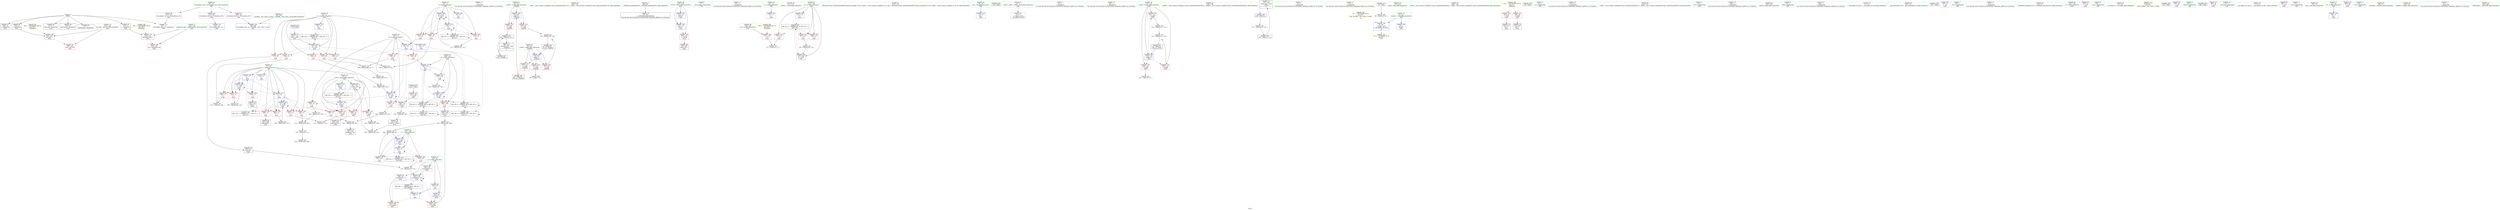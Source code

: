 digraph "SVFG" {
	label="SVFG";

	Node0x5627ead094c0 [shape=record,color=grey,label="{NodeID: 0\nNullPtr}"];
	Node0x5627ead094c0 -> Node0x5627ead1daf0[style=solid];
	Node0x5627ead094c0 -> Node0x5627ead1dbf0[style=solid];
	Node0x5627ead094c0 -> Node0x5627ead1dcc0[style=solid];
	Node0x5627ead094c0 -> Node0x5627ead1dd90[style=solid];
	Node0x5627ead094c0 -> Node0x5627ead1de60[style=solid];
	Node0x5627ead094c0 -> Node0x5627ead1df30[style=solid];
	Node0x5627ead094c0 -> Node0x5627ead239a0[style=solid];
	Node0x5627ead24c80 [shape=record,color=blue,label="{NodeID: 180\n14\<--273\nj\<--inc26\nmain\n}"];
	Node0x5627ead24c80 -> Node0x5627ead1c570[style=dashed];
	Node0x5627ead24c80 -> Node0x5627ead1c640[style=dashed];
	Node0x5627ead24c80 -> Node0x5627ead1c710[style=dashed];
	Node0x5627ead24c80 -> Node0x5627ead247a0[style=dashed];
	Node0x5627ead24c80 -> Node0x5627ead24c80[style=dashed];
	Node0x5627ead24c80 -> Node0x5627ead35db0[style=dashed];
	Node0x5627ead1bcf0 [shape=record,color=purple,label="{NodeID: 97\n346\<--46\nllvm.global_ctors_1\<--llvm.global_ctors\nGlob }"];
	Node0x5627ead1bcf0 -> Node0x5627ead238a0[style=solid];
	Node0x5627ead0bcf0 [shape=record,color=green,label="{NodeID: 14\n77\<--1\n\<--dummyObj\nCan only get source location for instruction, argument, global var or function.}"];
	Node0x5627ead1c8b0 [shape=record,color=red,label="{NodeID: 111\n246\<--16\n\<--k\nmain\n}"];
	Node0x5627ead1c8b0 -> Node0x5627ead29680[style=solid];
	Node0x5627ead1a8e0 [shape=record,color=green,label="{NodeID: 28\n20\<--21\nn\<--n_field_insensitive\nGlob }"];
	Node0x5627ead1a8e0 -> Node0x5627ead1ca50[style=solid];
	Node0x5627ead1a8e0 -> Node0x5627ead1cb20[style=solid];
	Node0x5627ead1a8e0 -> Node0x5627ead21570[style=solid];
	Node0x5627ead1a8e0 -> Node0x5627ead21640[style=solid];
	Node0x5627ead1a8e0 -> Node0x5627ead21710[style=solid];
	Node0x5627ead1a8e0 -> Node0x5627ead217e0[style=solid];
	Node0x5627ead1a8e0 -> Node0x5627ead233a0[style=solid];
	Node0x5627ead1a8e0 -> Node0x5627ead24050[style=solid];
	Node0x5627ead21d90 [shape=record,color=red,label="{NodeID: 125\n107\<--91\n\<--x.addr\n_Z3gcdxx\n}"];
	Node0x5627ead21d90 -> Node0x5627ead28c60[style=solid];
	Node0x5627ead1b6b0 [shape=record,color=green,label="{NodeID: 42\n93\<--94\ny.addr\<--y.addr_field_insensitive\n_Z3gcdxx\n}"];
	Node0x5627ead1b6b0 -> Node0x5627ead21e60[style=solid];
	Node0x5627ead1b6b0 -> Node0x5627ead21f30[style=solid];
	Node0x5627ead1b6b0 -> Node0x5627ead22000[style=solid];
	Node0x5627ead1b6b0 -> Node0x5627ead23c40[style=solid];
	Node0x5627ead228f0 [shape=record,color=red,label="{NodeID: 139\n268\<--147\n\<--t\nmain\n}"];
	Node0x5627ead228f0 -> Node0x5627ead2ad00[style=solid];
	Node0x5627ead1d2f0 [shape=record,color=green,label="{NodeID: 56\n166\<--167\n_ZNSt7__cxx1112basic_stringIcSt11char_traitsIcESaIcEEC1Ev\<--_ZNSt7__cxx1112basic_stringIcSt11char_traitsIcESaIcEEC1Ev_field_insensitive\n}"];
	Node0x5627ead29980 [shape=record,color=grey,label="{NodeID: 236\n241 = Binary(238, 240, )\n}"];
	Node0x5627ead29980 -> Node0x5627ead2b480[style=solid];
	Node0x5627ead235a0 [shape=record,color=blue,label="{NodeID: 153\n24\<--12\nmask\<--\nGlob }"];
	Node0x5627ead235a0 -> Node0x5627ead36cb0[style=dashed];
	Node0x5627ead1e000 [shape=record,color=black,label="{NodeID: 70\n59\<--60\n\<--_ZNSt8ios_base4InitD1Ev\nCan only get source location for instruction, argument, global var or function.}"];
	Node0x5627ead4ec30 [shape=record,color=black,label="{NodeID: 333\n105 = PHI(88, )\n}"];
	Node0x5627ead4ec30 -> Node0x5627ead28c60[style=solid];
	Node0x5627ead2ae80 [shape=record,color=grey,label="{NodeID: 250\n104 = Binary(102, 103, )\n|{<s0>4}}"];
	Node0x5627ead2ae80:s0 -> Node0x5627ead50600[style=solid,color=red];
	Node0x5627ead241f0 [shape=record,color=blue,label="{NodeID: 167\n24\<--202\nmask\<--add\nmain\n}"];
	Node0x5627ead241f0 -> Node0x5627ead218b0[style=dashed];
	Node0x5627ead241f0 -> Node0x5627ead21980[style=dashed];
	Node0x5627ead241f0 -> Node0x5627ead21a50[style=dashed];
	Node0x5627ead241f0 -> Node0x5627ead241f0[style=dashed];
	Node0x5627ead241f0 -> Node0x5627ead36cb0[style=dashed];
	Node0x5627ead1eb90 [shape=record,color=black,label="{NodeID: 84\n134\<--307\nmain_ret\<--\nmain\n}"];
	Node0x5627ead19e50 [shape=record,color=green,label="{NodeID: 1\n7\<--1\n__dso_handle\<--dummyObj\nGlob }"];
	Node0x5627ead358b0 [shape=record,color=black,label="{NodeID: 264\nMR_12V_2 = PHI(MR_12V_7, MR_12V_1, )\npts\{13 \}\n}"];
	Node0x5627ead358b0 -> Node0x5627ead24120[style=dashed];
	Node0x5627ead24d50 [shape=record,color=blue,label="{NodeID: 181\n282\<--279\narrayidx30\<--div\nmain\n}"];
	Node0x5627ead24d50 -> Node0x5627ead22d00[style=dashed];
	Node0x5627ead24d50 -> Node0x5627ead22dd0[style=dashed];
	Node0x5627ead24d50 -> Node0x5627ead24d50[style=dashed];
	Node0x5627ead24d50 -> Node0x5627ead380b0[style=dashed];
	Node0x5627ead1bdf0 [shape=record,color=purple,label="{NodeID: 98\n347\<--46\nllvm.global_ctors_2\<--llvm.global_ctors\nGlob }"];
	Node0x5627ead1bdf0 -> Node0x5627ead239a0[style=solid];
	Node0x5627ead0c210 [shape=record,color=green,label="{NodeID: 15\n81\<--1\n\<--dummyObj\nCan only get source location for instruction, argument, global var or function.}"];
	Node0x5627ead1c980 [shape=record,color=red,label="{NodeID: 112\n259\<--16\n\<--k\nmain\n}"];
	Node0x5627ead1c980 -> Node0x5627ead2a100[style=solid];
	Node0x5627ead1a9e0 [shape=record,color=green,label="{NodeID: 29\n22\<--23\nl\<--l_field_insensitive\nGlob }"];
	Node0x5627ead1a9e0 -> Node0x5627ead234a0[style=solid];
	Node0x5627ead21e60 [shape=record,color=red,label="{NodeID: 126\n97\<--93\n\<--y.addr\n_Z3gcdxx\n}"];
	Node0x5627ead21e60 -> Node0x5627ead2bd80[style=solid];
	Node0x5627ead1b780 [shape=record,color=green,label="{NodeID: 43\n111\<--112\n_Z2bci\<--_Z2bci_field_insensitive\n}"];
	Node0x5627ead40410 [shape=record,color=yellow,style=double,label="{NodeID: 306\n26V_1 = ENCHI(MR_26V_0)\npts\{140 \}\nFun[main]}"];
	Node0x5627ead40410 -> Node0x5627ead22680[style=dashed];
	Node0x5627ead229c0 [shape=record,color=red,label="{NodeID: 140\n276\<--147\n\<--t\nmain\n}"];
	Node0x5627ead229c0 -> Node0x5627ead2b300[style=solid];
	Node0x5627ead1d3f0 [shape=record,color=green,label="{NodeID: 57\n175\<--176\n_ZStrsIcSt11char_traitsIcESaIcEERSt13basic_istreamIT_T0_ES7_RNSt7__cxx1112basic_stringIS4_S5_T1_EE\<--_ZStrsIcSt11char_traitsIcESaIcEERSt13basic_istreamIT_T0_ES7_RNSt7__cxx1112basic_stringIS4_S5_T1_EE_field_insensitive\n}"];
	Node0x5627ead29b00 [shape=record,color=grey,label="{NodeID: 237\n240 = Binary(123, 239, )\n}"];
	Node0x5627ead29b00 -> Node0x5627ead29980[style=solid];
	Node0x5627ead236a0 [shape=record,color=blue,label="{NodeID: 154\n29\<--9\nans\<--\nGlob }"];
	Node0x5627ead1e100 [shape=record,color=black,label="{NodeID: 71\n88\<--109\n_Z3gcdxx_ret\<--cond\n_Z3gcdxx\n|{<s0>4}}"];
	Node0x5627ead1e100:s0 -> Node0x5627ead4ec30[style=solid,color=blue];
	Node0x5627ead4f8f0 [shape=record,color=black,label="{NodeID: 334\n174 = PHI()\n}"];
	Node0x5627ead2b000 [shape=record,color=grey,label="{NodeID: 251\n267 = Binary(264, 266, )\n}"];
	Node0x5627ead2b000 -> Node0x5627ead2ad00[style=solid];
	Node0x5627ead242c0 [shape=record,color=blue,label="{NodeID: 168\n11\<--206\ni\<--inc\nmain\n}"];
	Node0x5627ead242c0 -> Node0x5627ead1bef0[style=dashed];
	Node0x5627ead242c0 -> Node0x5627ead1bfc0[style=dashed];
	Node0x5627ead242c0 -> Node0x5627ead1c090[style=dashed];
	Node0x5627ead242c0 -> Node0x5627ead242c0[style=dashed];
	Node0x5627ead242c0 -> Node0x5627ead24600[style=dashed];
	Node0x5627ead1ec60 [shape=record,color=purple,label="{NodeID: 85\n57\<--4\n\<--_ZStL8__ioinit\n__cxx_global_var_init\n}"];
	Node0x5627ead0c970 [shape=record,color=green,label="{NodeID: 2\n9\<--1\n\<--dummyObj\nCan only get source location for instruction, argument, global var or function.}"];
	Node0x5627ead35db0 [shape=record,color=black,label="{NodeID: 265\nMR_14V_2 = PHI(MR_14V_3, MR_14V_1, )\npts\{15 \}\n}"];
	Node0x5627ead35db0 -> Node0x5627ead247a0[style=dashed];
	Node0x5627ead35db0 -> Node0x5627ead35db0[style=dashed];
	Node0x5627ead24e20 [shape=record,color=blue,label="{NodeID: 182\n11\<--286\ni\<--inc32\nmain\n}"];
	Node0x5627ead24e20 -> Node0x5627ead1c160[style=dashed];
	Node0x5627ead24e20 -> Node0x5627ead1c230[style=dashed];
	Node0x5627ead24e20 -> Node0x5627ead1c300[style=dashed];
	Node0x5627ead24e20 -> Node0x5627ead1c3d0[style=dashed];
	Node0x5627ead24e20 -> Node0x5627ead1c4a0[style=dashed];
	Node0x5627ead24e20 -> Node0x5627ead24e20[style=dashed];
	Node0x5627ead24e20 -> Node0x5627ead358b0[style=dashed];
	Node0x5627ead1bef0 [shape=record,color=red,label="{NodeID: 99\n185\<--11\n\<--i\nmain\n}"];
	Node0x5627ead1bef0 -> Node0x5627ead2b900[style=solid];
	Node0x5627ead0c2e0 [shape=record,color=green,label="{NodeID: 16\n99\<--1\n\<--dummyObj\nCan only get source location for instruction, argument, global var or function.}"];
	Node0x5627ead1ca50 [shape=record,color=red,label="{NodeID: 113\n186\<--20\n\<--n\nmain\n}"];
	Node0x5627ead1ca50 -> Node0x5627ead2b900[style=solid];
	Node0x5627ead1aae0 [shape=record,color=green,label="{NodeID: 30\n24\<--25\nmask\<--mask_field_insensitive\nGlob }"];
	Node0x5627ead1aae0 -> Node0x5627ead218b0[style=solid];
	Node0x5627ead1aae0 -> Node0x5627ead21980[style=solid];
	Node0x5627ead1aae0 -> Node0x5627ead21a50[style=solid];
	Node0x5627ead1aae0 -> Node0x5627ead235a0[style=solid];
	Node0x5627ead1aae0 -> Node0x5627ead23f80[style=solid];
	Node0x5627ead1aae0 -> Node0x5627ead241f0[style=solid];
	Node0x5627ead21f30 [shape=record,color=red,label="{NodeID: 127\n101\<--93\n\<--y.addr\n_Z3gcdxx\n|{<s0>4}}"];
	Node0x5627ead21f30:s0 -> Node0x5627ead50330[style=solid,color=red];
	Node0x5627ead1b880 [shape=record,color=green,label="{NodeID: 44\n115\<--116\nn.addr\<--n.addr_field_insensitive\n_Z2bci\n}"];
	Node0x5627ead1b880 -> Node0x5627ead220d0[style=solid];
	Node0x5627ead1b880 -> Node0x5627ead221a0[style=solid];
	Node0x5627ead1b880 -> Node0x5627ead22270[style=solid];
	Node0x5627ead1b880 -> Node0x5627ead23d10[style=solid];
	Node0x5627ead404f0 [shape=record,color=yellow,style=double,label="{NodeID: 307\n28V_1 = ENCHI(MR_28V_0)\npts\{144 \}\nFun[main]}"];
	Node0x5627ead404f0 -> Node0x5627ead24390[style=dashed];
	Node0x5627ead22a90 [shape=record,color=red,label="{NodeID: 141\n253\<--149\n\<--g\nmain\n}"];
	Node0x5627ead22a90 -> Node0x5627ead29f80[style=solid];
	Node0x5627ead1d4f0 [shape=record,color=green,label="{NodeID: 58\n179\<--180\n_ZNKSt7__cxx1112basic_stringIcSt11char_traitsIcESaIcEE4sizeEv\<--_ZNKSt7__cxx1112basic_stringIcSt11char_traitsIcESaIcEE4sizeEv_field_insensitive\n}"];
	Node0x5627ead29c80 [shape=record,color=grey,label="{NodeID: 238\n122 = Binary(121, 123, )\n}"];
	Node0x5627ead29c80 -> Node0x5627ead29800[style=solid];
	Node0x5627ead237a0 [shape=record,color=blue,label="{NodeID: 155\n345\<--47\nllvm.global_ctors_0\<--\nGlob }"];
	Node0x5627ead1e1d0 [shape=record,color=black,label="{NodeID: 72\n113\<--130\n_Z2bci_ret\<--cond\n_Z2bci\n|{<s0>5}}"];
	Node0x5627ead1e1d0:s0 -> Node0x5627ead4fc60[style=solid,color=blue];
	Node0x5627ead4f9c0 [shape=record,color=black,label="{NodeID: 335\n194 = PHI()\n}"];
	Node0x5627ead4f9c0 -> Node0x5627ead22c30[style=solid];
	Node0x5627ead2b180 [shape=record,color=grey,label="{NodeID: 252\n302 = Binary(301, 123, )\n}"];
	Node0x5627ead2b180 -> Node0x5627ead24ef0[style=solid];
	Node0x5627ead24390 [shape=record,color=blue,label="{NodeID: 169\n143\<--210\nexn.slot\<--\nmain\n}"];
	Node0x5627ead24390 -> Node0x5627ead22750[style=dashed];
	Node0x5627ead1ed30 [shape=record,color=purple,label="{NodeID: 86\n218\<--26\n\<--d\nmain\n}"];
	Node0x5627ead1ed30 -> Node0x5627ead24530[style=solid];
	Node0x5627ead0a720 [shape=record,color=green,label="{NodeID: 3\n12\<--1\n\<--dummyObj\nCan only get source location for instruction, argument, global var or function.}"];
	Node0x5627ead362b0 [shape=record,color=black,label="{NodeID: 266\nMR_16V_2 = PHI(MR_16V_3, MR_16V_1, )\npts\{17 \}\n}"];
	Node0x5627ead362b0 -> Node0x5627ead362b0[style=dashed];
	Node0x5627ead362b0 -> Node0x5627ead38ab0[style=dashed];
	Node0x5627ead24ef0 [shape=record,color=blue,label="{NodeID: 183\n137\<--302\ntt\<--inc41\nmain\n}"];
	Node0x5627ead24ef0 -> Node0x5627ead371b0[style=dashed];
	Node0x5627ead1bfc0 [shape=record,color=red,label="{NodeID: 100\n192\<--11\n\<--i\nmain\n}"];
	Node0x5627ead1bfc0 -> Node0x5627ead1e510[style=solid];
	Node0x5627ead0c3b0 [shape=record,color=green,label="{NodeID: 17\n123\<--1\n\<--dummyObj\nCan only get source location for instruction, argument, global var or function.}"];
	Node0x5627ead1cb20 [shape=record,color=red,label="{NodeID: 114\n230\<--20\n\<--n\nmain\n}"];
	Node0x5627ead1cb20 -> Node0x5627ead2b780[style=solid];
	Node0x5627ead1abe0 [shape=record,color=green,label="{NodeID: 31\n26\<--28\nd\<--d_field_insensitive\nGlob }"];
	Node0x5627ead1abe0 -> Node0x5627ead1ed30[style=solid];
	Node0x5627ead1abe0 -> Node0x5627ead1ee00[style=solid];
	Node0x5627ead1abe0 -> Node0x5627ead1eed0[style=solid];
	Node0x5627ead1abe0 -> Node0x5627ead1efa0[style=solid];
	Node0x5627ead3f8d0 [shape=record,color=yellow,style=double,label="{NodeID: 294\n2V_1 = ENCHI(MR_2V_0)\npts\{10 \}\nFun[_GLOBAL__sub_I_nika_3_0.cpp]|{<s0>18}}"];
	Node0x5627ead3f8d0:s0 -> Node0x5627ead23aa0[style=dashed,color=red];
	Node0x5627ead22000 [shape=record,color=red,label="{NodeID: 128\n103\<--93\n\<--y.addr\n_Z3gcdxx\n}"];
	Node0x5627ead22000 -> Node0x5627ead2ae80[style=solid];
	Node0x5627ead1b950 [shape=record,color=green,label="{NodeID: 45\n132\<--133\nmain\<--main_field_insensitive\n}"];
	Node0x5627ead405d0 [shape=record,color=yellow,style=double,label="{NodeID: 308\n30V_1 = ENCHI(MR_30V_0)\npts\{146 \}\nFun[main]}"];
	Node0x5627ead405d0 -> Node0x5627ead24460[style=dashed];
	Node0x5627ead22b60 [shape=record,color=red,label="{NodeID: 142\n265\<--149\n\<--g\nmain\n}"];
	Node0x5627ead22b60 -> Node0x5627ead1e850[style=solid];
	Node0x5627ead1d5f0 [shape=record,color=green,label="{NodeID: 59\n195\<--196\n_ZNSt7__cxx1112basic_stringIcSt11char_traitsIcESaIcEEixEm\<--_ZNSt7__cxx1112basic_stringIcSt11char_traitsIcESaIcEEixEm_field_insensitive\n}"];
	Node0x5627ead29e00 [shape=record,color=grey,label="{NodeID: 239\n286 = Binary(285, 123, )\n}"];
	Node0x5627ead29e00 -> Node0x5627ead24e20[style=solid];
	Node0x5627ead238a0 [shape=record,color=blue,label="{NodeID: 156\n346\<--48\nllvm.global_ctors_1\<--_GLOBAL__sub_I_nika_3_0.cpp\nGlob }"];
	Node0x5627ead1e2a0 [shape=record,color=black,label="{NodeID: 73\n155\<--152\ncall\<--\nmain\n}"];
	Node0x5627ead4fa90 [shape=record,color=black,label="{NodeID: 336\n58 = PHI()\n}"];
	Node0x5627ead2b300 [shape=record,color=grey,label="{NodeID: 253\n279 = Binary(276, 278, )\n}"];
	Node0x5627ead2b300 -> Node0x5627ead24d50[style=solid];
	Node0x5627ead24460 [shape=record,color=blue,label="{NodeID: 170\n145\<--212\nehselector.slot\<--\nmain\n}"];
	Node0x5627ead24460 -> Node0x5627ead22820[style=dashed];
	Node0x5627ead1ee00 [shape=record,color=purple,label="{NodeID: 87\n263\<--26\narrayidx\<--d\nmain\n}"];
	Node0x5627ead1ee00 -> Node0x5627ead22d00[style=solid];
	Node0x5627ead09550 [shape=record,color=green,label="{NodeID: 4\n31\<--1\n.str\<--dummyObj\nGlob }"];
	Node0x5627ead367b0 [shape=record,color=black,label="{NodeID: 267\nMR_18V_2 = PHI(MR_18V_3, MR_18V_1, )\npts\{21 \}\n}"];
	Node0x5627ead367b0 -> Node0x5627ead24050[style=dashed];
	Node0x5627ead24fc0 [shape=record,color=blue,label="{NodeID: 184\n135\<--12\nretval\<--\nmain\n}"];
	Node0x5627ead24fc0 -> Node0x5627ead22340[style=dashed];
	Node0x5627ead1c090 [shape=record,color=red,label="{NodeID: 101\n205\<--11\n\<--i\nmain\n}"];
	Node0x5627ead1c090 -> Node0x5627ead2aa00[style=solid];
	Node0x5627ead0c480 [shape=record,color=green,label="{NodeID: 18\n191\<--1\n\<--dummyObj\nCan only get source location for instruction, argument, global var or function.}"];
	Node0x5627ead21570 [shape=record,color=red,label="{NodeID: 115\n233\<--20\n\<--n\nmain\n}"];
	Node0x5627ead21570 -> Node0x5627ead24870[style=solid];
	Node0x5627ead1ace0 [shape=record,color=green,label="{NodeID: 32\n29\<--30\nans\<--ans_field_insensitive\nGlob }"];
	Node0x5627ead1ace0 -> Node0x5627ead236a0[style=solid];
	Node0x5627ead220d0 [shape=record,color=red,label="{NodeID: 129\n118\<--115\n\<--n.addr\n_Z2bci\n}"];
	Node0x5627ead220d0 -> Node0x5627ead2ba80[style=solid];
	Node0x5627ead1ba50 [shape=record,color=green,label="{NodeID: 46\n135\<--136\nretval\<--retval_field_insensitive\nmain\n}"];
	Node0x5627ead1ba50 -> Node0x5627ead22340[style=solid];
	Node0x5627ead1ba50 -> Node0x5627ead23de0[style=solid];
	Node0x5627ead1ba50 -> Node0x5627ead24fc0[style=solid];
	Node0x5627ead22c30 [shape=record,color=red,label="{NodeID: 143\n197\<--194\n\<--call10\nmain\n}"];
	Node0x5627ead22c30 -> Node0x5627ead1e5e0[style=solid];
	Node0x5627ead1d6f0 [shape=record,color=green,label="{NodeID: 60\n215\<--216\n_ZNSt7__cxx1112basic_stringIcSt11char_traitsIcESaIcEED1Ev\<--_ZNSt7__cxx1112basic_stringIcSt11char_traitsIcESaIcEED1Ev_field_insensitive\n}"];
	Node0x5627ead29f80 [shape=record,color=grey,label="{NodeID: 240\n254 = Binary(253, 255, )\n}"];
	Node0x5627ead29f80 -> Node0x5627ead24ae0[style=solid];
	Node0x5627ead239a0 [shape=record,color=blue, style = dotted,label="{NodeID: 157\n347\<--3\nllvm.global_ctors_2\<--dummyVal\nGlob }"];
	Node0x5627ead1e370 [shape=record,color=black,label="{NodeID: 74\n161\<--158\ncall1\<--\nmain\n}"];
	Node0x5627ead4fb60 [shape=record,color=black,label="{NodeID: 337\n76 = PHI()\n}"];
	Node0x5627ead4fb60 -> Node0x5627ead2ab80[style=solid];
	Node0x5627ead2b480 [shape=record,color=grey,label="{NodeID: 254\n242 = cmp(241, 12, )\n}"];
	Node0x5627ead2b480 -> Node0x5627ead2a700[style=solid];
	Node0x5627ead24530 [shape=record,color=blue,label="{NodeID: 171\n218\<--9\n\<--\nmain\n}"];
	Node0x5627ead24530 -> Node0x5627ead22d00[style=dashed];
	Node0x5627ead24530 -> Node0x5627ead22dd0[style=dashed];
	Node0x5627ead24530 -> Node0x5627ead24d50[style=dashed];
	Node0x5627ead24530 -> Node0x5627ead380b0[style=dashed];
	Node0x5627ead1eed0 [shape=record,color=purple,label="{NodeID: 88\n282\<--26\narrayidx30\<--d\nmain\n}"];
	Node0x5627ead1eed0 -> Node0x5627ead24d50[style=solid];
	Node0x5627ead0b090 [shape=record,color=green,label="{NodeID: 5\n33\<--1\n.str.2\<--dummyObj\nGlob }"];
	Node0x5627ead36cb0 [shape=record,color=black,label="{NodeID: 268\nMR_20V_2 = PHI(MR_20V_4, MR_20V_1, )\npts\{25 \}\n}"];
	Node0x5627ead36cb0 -> Node0x5627ead23f80[style=dashed];
	Node0x5627ead1c160 [shape=record,color=red,label="{NodeID: 102\n222\<--11\n\<--i\nmain\n}"];
	Node0x5627ead1c160 -> Node0x5627ead2bc00[style=solid];
	Node0x5627ead0c550 [shape=record,color=green,label="{NodeID: 19\n200\<--1\n\<--dummyObj\nCan only get source location for instruction, argument, global var or function.}"];
	Node0x5627ead21640 [shape=record,color=red,label="{NodeID: 116\n247\<--20\n\<--n\nmain\n}"];
	Node0x5627ead21640 -> Node0x5627ead29680[style=solid];
	Node0x5627ead1ade0 [shape=record,color=green,label="{NodeID: 33\n46\<--50\nllvm.global_ctors\<--llvm.global_ctors_field_insensitive\nGlob }"];
	Node0x5627ead1ade0 -> Node0x5627ead1bbf0[style=solid];
	Node0x5627ead1ade0 -> Node0x5627ead1bcf0[style=solid];
	Node0x5627ead1ade0 -> Node0x5627ead1bdf0[style=solid];
	Node0x5627ead221a0 [shape=record,color=red,label="{NodeID: 130\n121\<--115\n\<--n.addr\n_Z2bci\n}"];
	Node0x5627ead221a0 -> Node0x5627ead29c80[style=solid];
	Node0x5627ead1bb20 [shape=record,color=green,label="{NodeID: 47\n137\<--138\ntt\<--tt_field_insensitive\nmain\n}"];
	Node0x5627ead1bb20 -> Node0x5627ead22410[style=solid];
	Node0x5627ead1bb20 -> Node0x5627ead224e0[style=solid];
	Node0x5627ead1bb20 -> Node0x5627ead225b0[style=solid];
	Node0x5627ead1bb20 -> Node0x5627ead23eb0[style=solid];
	Node0x5627ead1bb20 -> Node0x5627ead24ef0[style=solid];
	Node0x5627ead22d00 [shape=record,color=red,label="{NodeID: 144\n264\<--263\n\<--arrayidx\nmain\n}"];
	Node0x5627ead22d00 -> Node0x5627ead2b000[style=solid];
	Node0x5627ead1d7f0 [shape=record,color=green,label="{NodeID: 61\n292\<--293\nprintf\<--printf_field_insensitive\n}"];
	Node0x5627ead2a100 [shape=record,color=grey,label="{NodeID: 241\n260 = Binary(123, 259, )\n}"];
	Node0x5627ead2a100 -> Node0x5627ead2a400[style=solid];
	Node0x5627ead23aa0 [shape=record,color=blue,label="{NodeID: 158\n8\<--80\n_ZL2pi\<--mul\n__cxx_global_var_init.1\n|{<s0>18}}"];
	Node0x5627ead23aa0:s0 -> Node0x5627ead42650[style=dashed,color=blue];
	Node0x5627ead1e440 [shape=record,color=black,label="{NodeID: 75\n181\<--178\nconv\<--call4\nmain\n}"];
	Node0x5627ead1e440 -> Node0x5627ead24050[style=solid];
	Node0x5627ead4fc60 [shape=record,color=black,label="{NodeID: 338\n126 = PHI(113, )\n}"];
	Node0x5627ead4fc60 -> Node0x5627ead29500[style=solid];
	Node0x5627ead2b600 [shape=record,color=grey,label="{NodeID: 255\n172 = cmp(170, 171, )\n}"];
	Node0x5627ead24600 [shape=record,color=blue,label="{NodeID: 172\n11\<--123\ni\<--\nmain\n}"];
	Node0x5627ead24600 -> Node0x5627ead1c160[style=dashed];
	Node0x5627ead24600 -> Node0x5627ead1c230[style=dashed];
	Node0x5627ead24600 -> Node0x5627ead1c300[style=dashed];
	Node0x5627ead24600 -> Node0x5627ead1c3d0[style=dashed];
	Node0x5627ead24600 -> Node0x5627ead1c4a0[style=dashed];
	Node0x5627ead24600 -> Node0x5627ead24e20[style=dashed];
	Node0x5627ead24600 -> Node0x5627ead358b0[style=dashed];
	Node0x5627ead1efa0 [shape=record,color=purple,label="{NodeID: 89\n296\<--26\narrayidx37\<--d\nmain\n}"];
	Node0x5627ead1efa0 -> Node0x5627ead22dd0[style=solid];
	Node0x5627ead0b120 [shape=record,color=green,label="{NodeID: 6\n35\<--1\nstdin\<--dummyObj\nGlob }"];
	Node0x5627ead371b0 [shape=record,color=black,label="{NodeID: 269\nMR_24V_3 = PHI(MR_24V_4, MR_24V_2, )\npts\{138 \}\n}"];
	Node0x5627ead371b0 -> Node0x5627ead22410[style=dashed];
	Node0x5627ead371b0 -> Node0x5627ead224e0[style=dashed];
	Node0x5627ead371b0 -> Node0x5627ead225b0[style=dashed];
	Node0x5627ead371b0 -> Node0x5627ead24ef0[style=dashed];
	Node0x5627ead1c230 [shape=record,color=red,label="{NodeID: 103\n238\<--11\n\<--i\nmain\n}"];
	Node0x5627ead1c230 -> Node0x5627ead29980[style=solid];
	Node0x5627ead1a2a0 [shape=record,color=green,label="{NodeID: 20\n244\<--1\n\<--dummyObj\nCan only get source location for instruction, argument, global var or function.}"];
	Node0x5627ead21710 [shape=record,color=red,label="{NodeID: 117\n250\<--20\n\<--n\nmain\n}"];
	Node0x5627ead21710 -> Node0x5627ead29200[style=solid];
	Node0x5627ead1aee0 [shape=record,color=green,label="{NodeID: 34\n51\<--52\n__cxx_global_var_init\<--__cxx_global_var_init_field_insensitive\n}"];
	Node0x5627ead22270 [shape=record,color=red,label="{NodeID: 131\n124\<--115\n\<--n.addr\n_Z2bci\n}"];
	Node0x5627ead22270 -> Node0x5627ead29800[style=solid];
	Node0x5627ead1cc10 [shape=record,color=green,label="{NodeID: 48\n139\<--140\ntn\<--tn_field_insensitive\nmain\n}"];
	Node0x5627ead1cc10 -> Node0x5627ead22680[style=solid];
	Node0x5627ead22dd0 [shape=record,color=red,label="{NodeID: 145\n297\<--296\n\<--arrayidx37\nmain\n}"];
	Node0x5627ead1d8f0 [shape=record,color=green,label="{NodeID: 62\n326\<--327\n__gxx_personality_v0\<--__gxx_personality_v0_field_insensitive\n}"];
	Node0x5627ead2a280 [shape=record,color=grey,label="{NodeID: 242\n202 = Binary(190, 201, )\n}"];
	Node0x5627ead2a280 -> Node0x5627ead241f0[style=solid];
	Node0x5627ead23b70 [shape=record,color=blue,label="{NodeID: 159\n91\<--89\nx.addr\<--x\n_Z3gcdxx\n}"];
	Node0x5627ead23b70 -> Node0x5627ead21cc0[style=dashed];
	Node0x5627ead23b70 -> Node0x5627ead21d90[style=dashed];
	Node0x5627ead1e510 [shape=record,color=black,label="{NodeID: 76\n193\<--192\nconv8\<--\nmain\n}"];
	Node0x5627ead4fdf0 [shape=record,color=black,label="{NodeID: 339\n162 = PHI()\n}"];
	Node0x5627ead2b780 [shape=record,color=grey,label="{NodeID: 256\n231 = cmp(229, 230, )\n}"];
	Node0x5627ead246d0 [shape=record,color=blue,label="{NodeID: 173\n147\<--9\nt\<--\nmain\n}"];
	Node0x5627ead246d0 -> Node0x5627ead228f0[style=dashed];
	Node0x5627ead246d0 -> Node0x5627ead229c0[style=dashed];
	Node0x5627ead246d0 -> Node0x5627ead246d0[style=dashed];
	Node0x5627ead246d0 -> Node0x5627ead24bb0[style=dashed];
	Node0x5627ead246d0 -> Node0x5627ead376b0[style=dashed];
	Node0x5627ead1f070 [shape=record,color=purple,label="{NodeID: 90\n153\<--31\n\<--.str\nmain\n}"];
	Node0x5627ead0b850 [shape=record,color=green,label="{NodeID: 7\n36\<--1\n.str.3\<--dummyObj\nGlob }"];
	Node0x5627ead376b0 [shape=record,color=black,label="{NodeID: 270\nMR_32V_2 = PHI(MR_32V_3, MR_32V_1, )\npts\{148 \}\n}"];
	Node0x5627ead376b0 -> Node0x5627ead246d0[style=dashed];
	Node0x5627ead376b0 -> Node0x5627ead376b0[style=dashed];
	Node0x5627ead1c300 [shape=record,color=red,label="{NodeID: 104\n258\<--11\n\<--i\nmain\n}"];
	Node0x5627ead1c300 -> Node0x5627ead2a400[style=solid];
	Node0x5627ead1a330 [shape=record,color=green,label="{NodeID: 21\n255\<--1\n\<--dummyObj\nCan only get source location for instruction, argument, global var or function.}"];
	Node0x5627ead217e0 [shape=record,color=red,label="{NodeID: 118\n277\<--20\n\<--n\nmain\n}"];
	Node0x5627ead217e0 -> Node0x5627ead1e920[style=solid];
	Node0x5627ead1afe0 [shape=record,color=green,label="{NodeID: 35\n55\<--56\n_ZNSt8ios_base4InitC1Ev\<--_ZNSt8ios_base4InitC1Ev_field_insensitive\n}"];
	Node0x5627ead3fce0 [shape=record,color=yellow,style=double,label="{NodeID: 298\n10V_1 = ENCHI(MR_10V_0)\npts\{1 \}\nFun[main]}"];
	Node0x5627ead3fce0 -> Node0x5627ead21b20[style=dashed];
	Node0x5627ead3fce0 -> Node0x5627ead21bf0[style=dashed];
	Node0x5627ead22340 [shape=record,color=red,label="{NodeID: 132\n307\<--135\n\<--retval\nmain\n}"];
	Node0x5627ead22340 -> Node0x5627ead1eb90[style=solid];
	Node0x5627ead1cce0 [shape=record,color=green,label="{NodeID: 49\n141\<--142\ns\<--s_field_insensitive\nmain\n}"];
	Node0x5627ead286c0 [shape=record,color=black,label="{NodeID: 229\n130 = PHI(127, 12, )\n}"];
	Node0x5627ead286c0 -> Node0x5627ead1e1d0[style=solid];
	Node0x5627ead22ea0 [shape=record,color=blue,label="{NodeID: 146\n8\<--9\n_ZL2pi\<--\nGlob }"];
	Node0x5627ead1d9f0 [shape=record,color=green,label="{NodeID: 63\n48\<--340\n_GLOBAL__sub_I_nika_3_0.cpp\<--_GLOBAL__sub_I_nika_3_0.cpp_field_insensitive\n}"];
	Node0x5627ead1d9f0 -> Node0x5627ead238a0[style=solid];
	Node0x5627ead2a400 [shape=record,color=grey,label="{NodeID: 243\n261 = Binary(258, 260, )\n}"];
	Node0x5627ead2a400 -> Node0x5627ead1e780[style=solid];
	Node0x5627ead23c40 [shape=record,color=blue,label="{NodeID: 160\n93\<--90\ny.addr\<--y\n_Z3gcdxx\n}"];
	Node0x5627ead23c40 -> Node0x5627ead21e60[style=dashed];
	Node0x5627ead23c40 -> Node0x5627ead21f30[style=dashed];
	Node0x5627ead23c40 -> Node0x5627ead22000[style=dashed];
	Node0x5627ead1e5e0 [shape=record,color=black,label="{NodeID: 77\n198\<--197\nconv11\<--\nmain\n}"];
	Node0x5627ead1e5e0 -> Node0x5627ead2bf00[style=solid];
	Node0x5627ead4fec0 [shape=record,color=black,label="{NodeID: 340\n178 = PHI()\n}"];
	Node0x5627ead4fec0 -> Node0x5627ead1e440[style=solid];
	Node0x5627ead2b900 [shape=record,color=grey,label="{NodeID: 257\n187 = cmp(185, 186, )\n}"];
	Node0x5627ead247a0 [shape=record,color=blue,label="{NodeID: 174\n14\<--12\nj\<--\nmain\n}"];
	Node0x5627ead247a0 -> Node0x5627ead1c570[style=dashed];
	Node0x5627ead247a0 -> Node0x5627ead1c640[style=dashed];
	Node0x5627ead247a0 -> Node0x5627ead1c710[style=dashed];
	Node0x5627ead247a0 -> Node0x5627ead247a0[style=dashed];
	Node0x5627ead247a0 -> Node0x5627ead24c80[style=dashed];
	Node0x5627ead247a0 -> Node0x5627ead35db0[style=dashed];
	Node0x5627ead1f140 [shape=record,color=purple,label="{NodeID: 91\n154\<--33\n\<--.str.2\nmain\n}"];
	Node0x5627ead0b8e0 [shape=record,color=green,label="{NodeID: 8\n38\<--1\n.str.4\<--dummyObj\nGlob }"];
	Node0x5627ead37bb0 [shape=record,color=black,label="{NodeID: 271\nMR_34V_2 = PHI(MR_34V_3, MR_34V_1, )\npts\{150 \}\n}"];
	Node0x5627ead37bb0 -> Node0x5627ead37bb0[style=dashed];
	Node0x5627ead37bb0 -> Node0x5627ead394b0[style=dashed];
	Node0x5627ead1c3d0 [shape=record,color=red,label="{NodeID: 105\n280\<--11\n\<--i\nmain\n}"];
	Node0x5627ead1c3d0 -> Node0x5627ead1e9f0[style=solid];
	Node0x5627ead1a3c0 [shape=record,color=green,label="{NodeID: 22\n4\<--6\n_ZStL8__ioinit\<--_ZStL8__ioinit_field_insensitive\nGlob }"];
	Node0x5627ead1a3c0 -> Node0x5627ead1ec60[style=solid];
	Node0x5627ead218b0 [shape=record,color=red,label="{NodeID: 119\n189\<--24\n\<--mask\nmain\n}"];
	Node0x5627ead218b0 -> Node0x5627ead2a580[style=solid];
	Node0x5627ead1b0e0 [shape=record,color=green,label="{NodeID: 36\n61\<--62\n__cxa_atexit\<--__cxa_atexit_field_insensitive\n}"];
	Node0x5627ead22410 [shape=record,color=red,label="{NodeID: 133\n170\<--137\n\<--tt\nmain\n}"];
	Node0x5627ead22410 -> Node0x5627ead2b600[style=solid];
	Node0x5627ead1cdb0 [shape=record,color=green,label="{NodeID: 50\n143\<--144\nexn.slot\<--exn.slot_field_insensitive\nmain\n}"];
	Node0x5627ead1cdb0 -> Node0x5627ead22750[style=solid];
	Node0x5627ead1cdb0 -> Node0x5627ead24390[style=solid];
	Node0x5627ead41470 [shape=record,color=yellow,style=double,label="{NodeID: 313\nRETMU(2V_2)\npts\{10 \}\nFun[_GLOBAL__sub_I_nika_3_0.cpp]}"];
	Node0x5627ead28c60 [shape=record,color=black,label="{NodeID: 230\n109 = PHI(105, 107, )\n}"];
	Node0x5627ead28c60 -> Node0x5627ead1e100[style=solid];
	Node0x5627ead22fa0 [shape=record,color=blue,label="{NodeID: 147\n11\<--12\ni\<--\nGlob }"];
	Node0x5627ead22fa0 -> Node0x5627ead358b0[style=dashed];
	Node0x5627ead1daf0 [shape=record,color=black,label="{NodeID: 64\n2\<--3\ndummyVal\<--dummyVal\n}"];
	Node0x5627ead2a580 [shape=record,color=grey,label="{NodeID: 244\n190 = Binary(191, 189, )\n}"];
	Node0x5627ead2a580 -> Node0x5627ead2a280[style=solid];
	Node0x5627ead23d10 [shape=record,color=blue,label="{NodeID: 161\n115\<--114\nn.addr\<--n\n_Z2bci\n}"];
	Node0x5627ead23d10 -> Node0x5627ead220d0[style=dashed];
	Node0x5627ead23d10 -> Node0x5627ead221a0[style=dashed];
	Node0x5627ead23d10 -> Node0x5627ead22270[style=dashed];
	Node0x5627ead1e6b0 [shape=record,color=black,label="{NodeID: 78\n201\<--199\nconv13\<--cmp12\nmain\n}"];
	Node0x5627ead1e6b0 -> Node0x5627ead2a280[style=solid];
	Node0x5627ead4ff90 [shape=record,color=black,label="{NodeID: 341\n291 = PHI()\n}"];
	Node0x5627ead2ba80 [shape=record,color=grey,label="{NodeID: 258\n119 = cmp(118, 12, )\n}"];
	Node0x5627ead24870 [shape=record,color=blue,label="{NodeID: 175\n149\<--233\ng\<--\nmain\n}"];
	Node0x5627ead24870 -> Node0x5627ead22a90[style=dashed];
	Node0x5627ead24870 -> Node0x5627ead22b60[style=dashed];
	Node0x5627ead24870 -> Node0x5627ead24ae0[style=dashed];
	Node0x5627ead24870 -> Node0x5627ead394b0[style=dashed];
	Node0x5627ead1f210 [shape=record,color=purple,label="{NodeID: 92\n159\<--36\n\<--.str.3\nmain\n}"];
	Node0x5627ead0b530 [shape=record,color=green,label="{NodeID: 9\n40\<--1\nstdout\<--dummyObj\nGlob }"];
	Node0x5627ead380b0 [shape=record,color=black,label="{NodeID: 272\nMR_36V_2 = PHI(MR_36V_4, MR_36V_1, )\npts\{280000 \}\n}"];
	Node0x5627ead380b0 -> Node0x5627ead24530[style=dashed];
	Node0x5627ead1c4a0 [shape=record,color=red,label="{NodeID: 106\n285\<--11\n\<--i\nmain\n}"];
	Node0x5627ead1c4a0 -> Node0x5627ead29e00[style=solid];
	Node0x5627ead1a450 [shape=record,color=green,label="{NodeID: 23\n8\<--10\n_ZL2pi\<--_ZL2pi_field_insensitive\nGlob }"];
	Node0x5627ead1a450 -> Node0x5627ead22ea0[style=solid];
	Node0x5627ead1a450 -> Node0x5627ead23aa0[style=solid];
	Node0x5627ead21980 [shape=record,color=red,label="{NodeID: 120\n223\<--24\n\<--mask\nmain\n}"];
	Node0x5627ead21980 -> Node0x5627ead2bc00[style=solid];
	Node0x5627ead1b1e0 [shape=record,color=green,label="{NodeID: 37\n60\<--66\n_ZNSt8ios_base4InitD1Ev\<--_ZNSt8ios_base4InitD1Ev_field_insensitive\n}"];
	Node0x5627ead1b1e0 -> Node0x5627ead1e000[style=solid];
	Node0x5627ead224e0 [shape=record,color=red,label="{NodeID: 134\n289\<--137\n\<--tt\nmain\n}"];
	Node0x5627ead1ce80 [shape=record,color=green,label="{NodeID: 51\n145\<--146\nehselector.slot\<--ehselector.slot_field_insensitive\nmain\n}"];
	Node0x5627ead1ce80 -> Node0x5627ead22820[style=solid];
	Node0x5627ead1ce80 -> Node0x5627ead24460[style=solid];
	Node0x5627ead29200 [shape=record,color=grey,label="{NodeID: 231\n251 = Binary(249, 250, )\n}"];
	Node0x5627ead29200 -> Node0x5627ead24a10[style=solid];
	Node0x5627ead230a0 [shape=record,color=blue,label="{NodeID: 148\n14\<--12\nj\<--\nGlob }"];
	Node0x5627ead230a0 -> Node0x5627ead35db0[style=dashed];
	Node0x5627ead1dbf0 [shape=record,color=black,label="{NodeID: 65\n209\<--3\n\<--dummyVal\nmain\n}"];
	Node0x5627ead2a700 [shape=record,color=grey,label="{NodeID: 245\n243 = Binary(242, 244, )\n}"];
	Node0x5627ead23de0 [shape=record,color=blue,label="{NodeID: 162\n135\<--12\nretval\<--\nmain\n}"];
	Node0x5627ead23de0 -> Node0x5627ead24fc0[style=dashed];
	Node0x5627ead1e780 [shape=record,color=black,label="{NodeID: 79\n262\<--261\nidxprom\<--xor\nmain\n}"];
	Node0x5627ead50060 [shape=record,color=black,label="{NodeID: 342\n299 = PHI()\n}"];
	Node0x5627ead2bc00 [shape=record,color=grey,label="{NodeID: 259\n224 = cmp(222, 223, )\n}"];
	Node0x5627ead24940 [shape=record,color=blue,label="{NodeID: 176\n16\<--235\nk\<--\nmain\n}"];
	Node0x5627ead24940 -> Node0x5627ead1c7e0[style=dashed];
	Node0x5627ead24940 -> Node0x5627ead1c8b0[style=dashed];
	Node0x5627ead24940 -> Node0x5627ead1c980[style=dashed];
	Node0x5627ead24940 -> Node0x5627ead24a10[style=dashed];
	Node0x5627ead24940 -> Node0x5627ead38ab0[style=dashed];
	Node0x5627ead1f2e0 [shape=record,color=purple,label="{NodeID: 93\n160\<--38\n\<--.str.4\nmain\n}"];
	Node0x5627ead0b5c0 [shape=record,color=green,label="{NodeID: 10\n41\<--1\n_ZSt3cin\<--dummyObj\nGlob }"];
	Node0x5627ead1c570 [shape=record,color=red,label="{NodeID: 107\n229\<--14\n\<--j\nmain\n}"];
	Node0x5627ead1c570 -> Node0x5627ead2b780[style=solid];
	Node0x5627ead1a4e0 [shape=record,color=green,label="{NodeID: 24\n11\<--13\ni\<--i_field_insensitive\nGlob }"];
	Node0x5627ead1a4e0 -> Node0x5627ead1bef0[style=solid];
	Node0x5627ead1a4e0 -> Node0x5627ead1bfc0[style=solid];
	Node0x5627ead1a4e0 -> Node0x5627ead1c090[style=solid];
	Node0x5627ead1a4e0 -> Node0x5627ead1c160[style=solid];
	Node0x5627ead1a4e0 -> Node0x5627ead1c230[style=solid];
	Node0x5627ead1a4e0 -> Node0x5627ead1c300[style=solid];
	Node0x5627ead1a4e0 -> Node0x5627ead1c3d0[style=solid];
	Node0x5627ead1a4e0 -> Node0x5627ead1c4a0[style=solid];
	Node0x5627ead1a4e0 -> Node0x5627ead22fa0[style=solid];
	Node0x5627ead1a4e0 -> Node0x5627ead24120[style=solid];
	Node0x5627ead1a4e0 -> Node0x5627ead242c0[style=solid];
	Node0x5627ead1a4e0 -> Node0x5627ead24600[style=solid];
	Node0x5627ead1a4e0 -> Node0x5627ead24e20[style=solid];
	Node0x5627ead21a50 [shape=record,color=red,label="{NodeID: 121\n294\<--24\n\<--mask\nmain\n}"];
	Node0x5627ead21a50 -> Node0x5627ead1eac0[style=solid];
	Node0x5627ead1b2e0 [shape=record,color=green,label="{NodeID: 38\n73\<--74\n__cxx_global_var_init.1\<--__cxx_global_var_init.1_field_insensitive\n}"];
	Node0x5627ead225b0 [shape=record,color=red,label="{NodeID: 135\n301\<--137\n\<--tt\nmain\n}"];
	Node0x5627ead225b0 -> Node0x5627ead2b180[style=solid];
	Node0x5627ead1cf50 [shape=record,color=green,label="{NodeID: 52\n147\<--148\nt\<--t_field_insensitive\nmain\n}"];
	Node0x5627ead1cf50 -> Node0x5627ead228f0[style=solid];
	Node0x5627ead1cf50 -> Node0x5627ead229c0[style=solid];
	Node0x5627ead1cf50 -> Node0x5627ead246d0[style=solid];
	Node0x5627ead1cf50 -> Node0x5627ead24bb0[style=solid];
	Node0x5627ead29380 [shape=record,color=grey,label="{NodeID: 232\n249 = Binary(248, 123, )\n}"];
	Node0x5627ead29380 -> Node0x5627ead29200[style=solid];
	Node0x5627ead231a0 [shape=record,color=blue,label="{NodeID: 149\n16\<--12\nk\<--\nGlob }"];
	Node0x5627ead231a0 -> Node0x5627ead362b0[style=dashed];
	Node0x5627ead1dcc0 [shape=record,color=black,label="{NodeID: 66\n210\<--3\n\<--dummyVal\nmain\n}"];
	Node0x5627ead1dcc0 -> Node0x5627ead24390[style=solid];
	Node0x5627ead2a880 [shape=record,color=grey,label="{NodeID: 246\n273 = Binary(272, 123, )\n}"];
	Node0x5627ead2a880 -> Node0x5627ead24c80[style=solid];
	Node0x5627ead23eb0 [shape=record,color=blue,label="{NodeID: 163\n137\<--123\ntt\<--\nmain\n}"];
	Node0x5627ead23eb0 -> Node0x5627ead371b0[style=dashed];
	Node0x5627ead1e850 [shape=record,color=black,label="{NodeID: 80\n266\<--265\nconv22\<--\nmain\n}"];
	Node0x5627ead1e850 -> Node0x5627ead2b000[style=solid];
	Node0x5627ead50130 [shape=record,color=black,label="{NodeID: 343\n114 = PHI(125, )\n0th arg _Z2bci }"];
	Node0x5627ead50130 -> Node0x5627ead23d10[style=solid];
	Node0x5627ead2bd80 [shape=record,color=grey,label="{NodeID: 260\n98 = cmp(97, 99, )\n}"];
	Node0x5627ead24a10 [shape=record,color=blue,label="{NodeID: 177\n16\<--251\nk\<--rem\nmain\n}"];
	Node0x5627ead24a10 -> Node0x5627ead1c7e0[style=dashed];
	Node0x5627ead24a10 -> Node0x5627ead1c8b0[style=dashed];
	Node0x5627ead24a10 -> Node0x5627ead1c980[style=dashed];
	Node0x5627ead24a10 -> Node0x5627ead24a10[style=dashed];
	Node0x5627ead24a10 -> Node0x5627ead38ab0[style=dashed];
	Node0x5627ead1f3b0 [shape=record,color=purple,label="{NodeID: 94\n290\<--42\n\<--.str.5\nmain\n}"];
	Node0x5627ead0b650 [shape=record,color=green,label="{NodeID: 11\n42\<--1\n.str.5\<--dummyObj\nGlob }"];
	Node0x5627ead38ab0 [shape=record,color=black,label="{NodeID: 274\nMR_16V_4 = PHI(MR_16V_6, MR_16V_3, )\npts\{17 \}\n}"];
	Node0x5627ead38ab0 -> Node0x5627ead24940[style=dashed];
	Node0x5627ead38ab0 -> Node0x5627ead362b0[style=dashed];
	Node0x5627ead38ab0 -> Node0x5627ead38ab0[style=dashed];
	Node0x5627ead1c640 [shape=record,color=red,label="{NodeID: 108\n235\<--14\n\<--j\nmain\n}"];
	Node0x5627ead1c640 -> Node0x5627ead24940[style=solid];
	Node0x5627ead1a5e0 [shape=record,color=green,label="{NodeID: 25\n14\<--15\nj\<--j_field_insensitive\nGlob }"];
	Node0x5627ead1a5e0 -> Node0x5627ead1c570[style=solid];
	Node0x5627ead1a5e0 -> Node0x5627ead1c640[style=solid];
	Node0x5627ead1a5e0 -> Node0x5627ead1c710[style=solid];
	Node0x5627ead1a5e0 -> Node0x5627ead230a0[style=solid];
	Node0x5627ead1a5e0 -> Node0x5627ead247a0[style=solid];
	Node0x5627ead1a5e0 -> Node0x5627ead24c80[style=solid];
	Node0x5627ead21b20 [shape=record,color=red,label="{NodeID: 122\n152\<--35\n\<--stdin\nmain\n}"];
	Node0x5627ead21b20 -> Node0x5627ead1e2a0[style=solid];
	Node0x5627ead1b3e0 [shape=record,color=green,label="{NodeID: 39\n78\<--79\natan\<--atan_field_insensitive\n}"];
	Node0x5627ead22680 [shape=record,color=red,label="{NodeID: 136\n171\<--139\n\<--tn\nmain\n}"];
	Node0x5627ead22680 -> Node0x5627ead2b600[style=solid];
	Node0x5627ead1d020 [shape=record,color=green,label="{NodeID: 53\n149\<--150\ng\<--g_field_insensitive\nmain\n}"];
	Node0x5627ead1d020 -> Node0x5627ead22a90[style=solid];
	Node0x5627ead1d020 -> Node0x5627ead22b60[style=solid];
	Node0x5627ead1d020 -> Node0x5627ead24870[style=solid];
	Node0x5627ead1d020 -> Node0x5627ead24ae0[style=solid];
	Node0x5627ead29500 [shape=record,color=grey,label="{NodeID: 233\n127 = Binary(126, 123, )\n}"];
	Node0x5627ead29500 -> Node0x5627ead286c0[style=solid];
	Node0x5627ead232a0 [shape=record,color=blue,label="{NodeID: 150\n18\<--12\nm\<--\nGlob }"];
	Node0x5627ead1dd90 [shape=record,color=black,label="{NodeID: 67\n212\<--3\n\<--dummyVal\nmain\n}"];
	Node0x5627ead1dd90 -> Node0x5627ead24460[style=solid];
	Node0x5627ead2aa00 [shape=record,color=grey,label="{NodeID: 247\n206 = Binary(205, 123, )\n}"];
	Node0x5627ead2aa00 -> Node0x5627ead242c0[style=solid];
	Node0x5627ead23f80 [shape=record,color=blue,label="{NodeID: 164\n24\<--12\nmask\<--\nmain\n}"];
	Node0x5627ead23f80 -> Node0x5627ead218b0[style=dashed];
	Node0x5627ead23f80 -> Node0x5627ead21980[style=dashed];
	Node0x5627ead23f80 -> Node0x5627ead21a50[style=dashed];
	Node0x5627ead23f80 -> Node0x5627ead241f0[style=dashed];
	Node0x5627ead23f80 -> Node0x5627ead36cb0[style=dashed];
	Node0x5627ead1e920 [shape=record,color=black,label="{NodeID: 81\n278\<--277\nconv28\<--\nmain\n}"];
	Node0x5627ead1e920 -> Node0x5627ead2b300[style=solid];
	Node0x5627ead50330 [shape=record,color=black,label="{NodeID: 344\n89 = PHI(101, )\n0th arg _Z3gcdxx }"];
	Node0x5627ead50330 -> Node0x5627ead23b70[style=solid];
	Node0x5627ead2bf00 [shape=record,color=grey,label="{NodeID: 261\n199 = cmp(198, 200, )\n}"];
	Node0x5627ead2bf00 -> Node0x5627ead1e6b0[style=solid];
	Node0x5627ead24ae0 [shape=record,color=blue,label="{NodeID: 178\n149\<--254\ng\<--dec\nmain\n}"];
	Node0x5627ead24ae0 -> Node0x5627ead22a90[style=dashed];
	Node0x5627ead24ae0 -> Node0x5627ead22b60[style=dashed];
	Node0x5627ead24ae0 -> Node0x5627ead24ae0[style=dashed];
	Node0x5627ead24ae0 -> Node0x5627ead394b0[style=dashed];
	Node0x5627ead1f480 [shape=record,color=purple,label="{NodeID: 95\n298\<--44\n\<--.str.6\nmain\n}"];
	Node0x5627ead0bb50 [shape=record,color=green,label="{NodeID: 12\n44\<--1\n.str.6\<--dummyObj\nGlob }"];
	Node0x5627ead1c710 [shape=record,color=red,label="{NodeID: 109\n272\<--14\n\<--j\nmain\n}"];
	Node0x5627ead1c710 -> Node0x5627ead2a880[style=solid];
	Node0x5627ead1a6e0 [shape=record,color=green,label="{NodeID: 26\n16\<--17\nk\<--k_field_insensitive\nGlob }"];
	Node0x5627ead1a6e0 -> Node0x5627ead1c7e0[style=solid];
	Node0x5627ead1a6e0 -> Node0x5627ead1c8b0[style=solid];
	Node0x5627ead1a6e0 -> Node0x5627ead1c980[style=solid];
	Node0x5627ead1a6e0 -> Node0x5627ead231a0[style=solid];
	Node0x5627ead1a6e0 -> Node0x5627ead24940[style=solid];
	Node0x5627ead1a6e0 -> Node0x5627ead24a10[style=solid];
	Node0x5627ead21bf0 [shape=record,color=red,label="{NodeID: 123\n158\<--40\n\<--stdout\nmain\n}"];
	Node0x5627ead21bf0 -> Node0x5627ead1e370[style=solid];
	Node0x5627ead1b4e0 [shape=record,color=green,label="{NodeID: 40\n86\<--87\n_Z3gcdxx\<--_Z3gcdxx_field_insensitive\n}"];
	Node0x5627ead22750 [shape=record,color=red,label="{NodeID: 137\n309\<--143\nexn\<--exn.slot\nmain\n}"];
	Node0x5627ead1d0f0 [shape=record,color=green,label="{NodeID: 54\n156\<--157\nfreopen\<--freopen_field_insensitive\n}"];
	Node0x5627ead29680 [shape=record,color=grey,label="{NodeID: 234\n248 = Binary(246, 247, )\n}"];
	Node0x5627ead29680 -> Node0x5627ead29380[style=solid];
	Node0x5627ead233a0 [shape=record,color=blue,label="{NodeID: 151\n20\<--12\nn\<--\nGlob }"];
	Node0x5627ead233a0 -> Node0x5627ead367b0[style=dashed];
	Node0x5627ead1de60 [shape=record,color=black,label="{NodeID: 68\n311\<--3\nlpad.val\<--dummyVal\nmain\n}"];
	Node0x5627ead2ab80 [shape=record,color=grey,label="{NodeID: 248\n80 = Binary(76, 81, )\n}"];
	Node0x5627ead2ab80 -> Node0x5627ead23aa0[style=solid];
	Node0x5627ead24050 [shape=record,color=blue,label="{NodeID: 165\n20\<--181\nn\<--conv\nmain\n}"];
	Node0x5627ead24050 -> Node0x5627ead1ca50[style=dashed];
	Node0x5627ead24050 -> Node0x5627ead1cb20[style=dashed];
	Node0x5627ead24050 -> Node0x5627ead21570[style=dashed];
	Node0x5627ead24050 -> Node0x5627ead21640[style=dashed];
	Node0x5627ead24050 -> Node0x5627ead21710[style=dashed];
	Node0x5627ead24050 -> Node0x5627ead217e0[style=dashed];
	Node0x5627ead24050 -> Node0x5627ead367b0[style=dashed];
	Node0x5627ead1e9f0 [shape=record,color=black,label="{NodeID: 82\n281\<--280\nidxprom29\<--\nmain\n}"];
	Node0x5627ead50600 [shape=record,color=black,label="{NodeID: 345\n90 = PHI(104, )\n1st arg _Z3gcdxx }"];
	Node0x5627ead50600 -> Node0x5627ead23c40[style=solid];
	Node0x5627ead24bb0 [shape=record,color=blue,label="{NodeID: 179\n147\<--269\nt\<--add24\nmain\n}"];
	Node0x5627ead24bb0 -> Node0x5627ead228f0[style=dashed];
	Node0x5627ead24bb0 -> Node0x5627ead229c0[style=dashed];
	Node0x5627ead24bb0 -> Node0x5627ead246d0[style=dashed];
	Node0x5627ead24bb0 -> Node0x5627ead24bb0[style=dashed];
	Node0x5627ead24bb0 -> Node0x5627ead376b0[style=dashed];
	Node0x5627ead1bbf0 [shape=record,color=purple,label="{NodeID: 96\n345\<--46\nllvm.global_ctors_0\<--llvm.global_ctors\nGlob }"];
	Node0x5627ead1bbf0 -> Node0x5627ead237a0[style=solid];
	Node0x5627ead0bc20 [shape=record,color=green,label="{NodeID: 13\n47\<--1\n\<--dummyObj\nCan only get source location for instruction, argument, global var or function.}"];
	Node0x5627ead394b0 [shape=record,color=black,label="{NodeID: 276\nMR_34V_4 = PHI(MR_34V_6, MR_34V_3, )\npts\{150 \}\n}"];
	Node0x5627ead394b0 -> Node0x5627ead24870[style=dashed];
	Node0x5627ead394b0 -> Node0x5627ead37bb0[style=dashed];
	Node0x5627ead394b0 -> Node0x5627ead394b0[style=dashed];
	Node0x5627ead1c7e0 [shape=record,color=red,label="{NodeID: 110\n239\<--16\n\<--k\nmain\n}"];
	Node0x5627ead1c7e0 -> Node0x5627ead29b00[style=solid];
	Node0x5627ead1a7e0 [shape=record,color=green,label="{NodeID: 27\n18\<--19\nm\<--m_field_insensitive\nGlob }"];
	Node0x5627ead1a7e0 -> Node0x5627ead232a0[style=solid];
	Node0x5627ead21cc0 [shape=record,color=red,label="{NodeID: 124\n102\<--91\n\<--x.addr\n_Z3gcdxx\n}"];
	Node0x5627ead21cc0 -> Node0x5627ead2ae80[style=solid];
	Node0x5627ead1b5e0 [shape=record,color=green,label="{NodeID: 41\n91\<--92\nx.addr\<--x.addr_field_insensitive\n_Z3gcdxx\n}"];
	Node0x5627ead1b5e0 -> Node0x5627ead21cc0[style=solid];
	Node0x5627ead1b5e0 -> Node0x5627ead21d90[style=solid];
	Node0x5627ead1b5e0 -> Node0x5627ead23b70[style=solid];
	Node0x5627ead22820 [shape=record,color=red,label="{NodeID: 138\n310\<--145\nsel\<--ehselector.slot\nmain\n}"];
	Node0x5627ead1d1f0 [shape=record,color=green,label="{NodeID: 55\n163\<--164\n_ZNSirsERi\<--_ZNSirsERi_field_insensitive\n}"];
	Node0x5627ead29800 [shape=record,color=grey,label="{NodeID: 235\n125 = Binary(122, 124, )\n|{<s0>5}}"];
	Node0x5627ead29800:s0 -> Node0x5627ead50130[style=solid,color=red];
	Node0x5627ead234a0 [shape=record,color=blue,label="{NodeID: 152\n22\<--12\nl\<--\nGlob }"];
	Node0x5627ead1df30 [shape=record,color=black,label="{NodeID: 69\n312\<--3\nlpad.val43\<--dummyVal\nmain\n}"];
	Node0x5627ead42650 [shape=record,color=yellow,style=double,label="{NodeID: 332\n2V_2 = CSCHI(MR_2V_1)\npts\{10 \}\nCS[]}"];
	Node0x5627ead2ad00 [shape=record,color=grey,label="{NodeID: 249\n269 = Binary(268, 267, )\n}"];
	Node0x5627ead2ad00 -> Node0x5627ead24bb0[style=solid];
	Node0x5627ead24120 [shape=record,color=blue,label="{NodeID: 166\n11\<--12\ni\<--\nmain\n}"];
	Node0x5627ead24120 -> Node0x5627ead1bef0[style=dashed];
	Node0x5627ead24120 -> Node0x5627ead1bfc0[style=dashed];
	Node0x5627ead24120 -> Node0x5627ead1c090[style=dashed];
	Node0x5627ead24120 -> Node0x5627ead242c0[style=dashed];
	Node0x5627ead24120 -> Node0x5627ead24600[style=dashed];
	Node0x5627ead1eac0 [shape=record,color=black,label="{NodeID: 83\n295\<--294\nidxprom36\<--\nmain\n}"];
}
